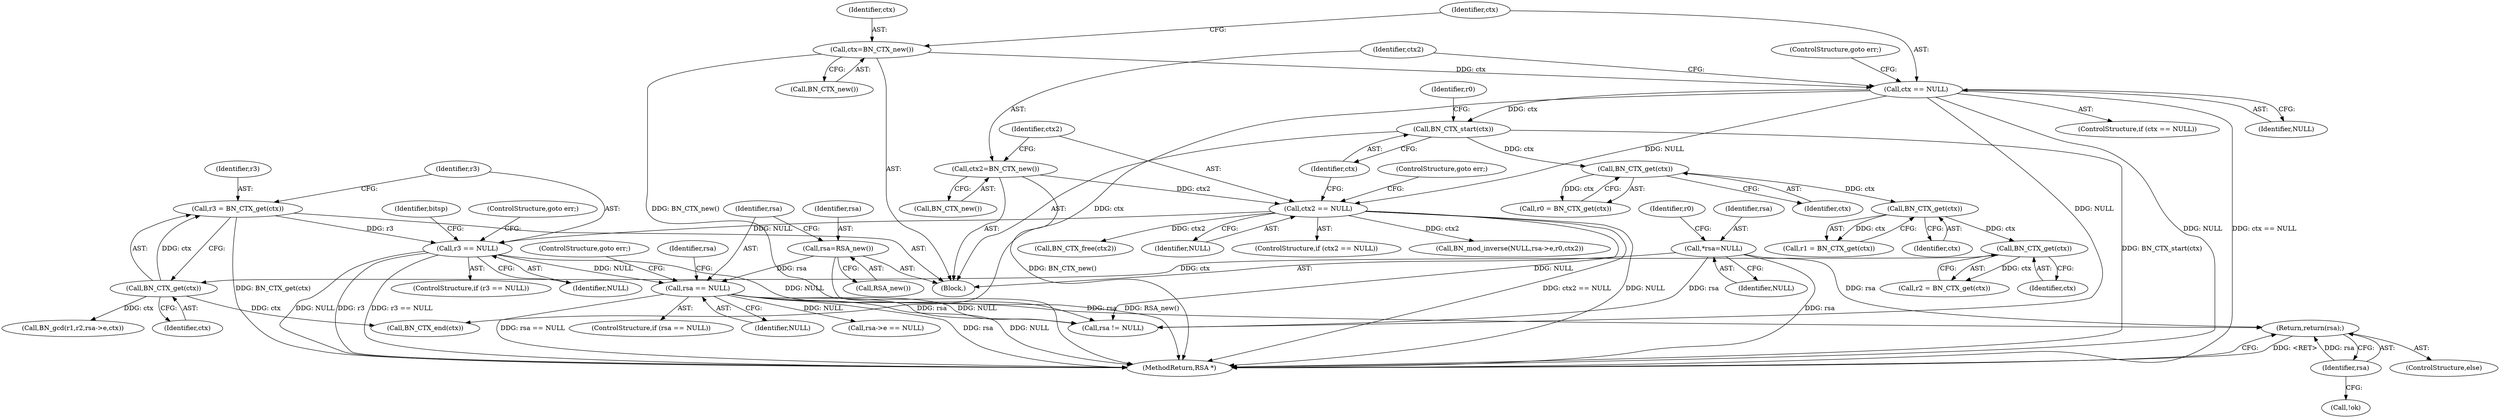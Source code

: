 digraph "0_openssl_db82b8f9bd432a59aea8e1014694e15fc457c2bb@pointer" {
"1000597" [label="(Return,return(rsa);)"];
"1000598" [label="(Identifier,rsa)"];
"1000216" [label="(Call,rsa == NULL)"];
"1000212" [label="(Call,rsa=RSA_new())"];
"1000196" [label="(Call,r3 == NULL)"];
"1000191" [label="(Call,r3 = BN_CTX_get(ctx))"];
"1000193" [label="(Call,BN_CTX_get(ctx))"];
"1000189" [label="(Call,BN_CTX_get(ctx))"];
"1000185" [label="(Call,BN_CTX_get(ctx))"];
"1000181" [label="(Call,BN_CTX_get(ctx))"];
"1000177" [label="(Call,BN_CTX_start(ctx))"];
"1000165" [label="(Call,ctx == NULL)"];
"1000161" [label="(Call,ctx=BN_CTX_new())"];
"1000173" [label="(Call,ctx2 == NULL)"];
"1000169" [label="(Call,ctx2=BN_CTX_new())"];
"1000121" [label="(Call,*rsa=NULL)"];
"1000596" [label="(ControlStructure,else)"];
"1000214" [label="(Call,RSA_new())"];
"1000193" [label="(Call,BN_CTX_get(ctx))"];
"1000219" [label="(ControlStructure,goto err;)"];
"1000218" [label="(Identifier,NULL)"];
"1000199" [label="(ControlStructure,goto err;)"];
"1000217" [label="(Identifier,rsa)"];
"1000183" [label="(Call,r1 = BN_CTX_get(ctx))"];
"1000213" [label="(Identifier,rsa)"];
"1000170" [label="(Identifier,ctx2)"];
"1000175" [label="(Identifier,NULL)"];
"1000161" [label="(Call,ctx=BN_CTX_new())"];
"1000119" [label="(Block,)"];
"1000165" [label="(Call,ctx == NULL)"];
"1000585" [label="(Call,!ok)"];
"1000163" [label="(Call,BN_CTX_new())"];
"1000597" [label="(Return,return(rsa);)"];
"1000169" [label="(Call,ctx2=BN_CTX_new())"];
"1000216" [label="(Call,rsa == NULL)"];
"1000598" [label="(Identifier,rsa)"];
"1000599" [label="(MethodReturn,RSA *)"];
"1000212" [label="(Call,rsa=RSA_new())"];
"1000172" [label="(ControlStructure,if (ctx2 == NULL))"];
"1000162" [label="(Identifier,ctx)"];
"1000288" [label="(Call,BN_gcd(r1,r2,rsa->e,ctx))"];
"1000201" [label="(Identifier,bitsp)"];
"1000578" [label="(Call,BN_CTX_end(ctx))"];
"1000167" [label="(Identifier,NULL)"];
"1000180" [label="(Identifier,r0)"];
"1000171" [label="(Call,BN_CTX_new())"];
"1000589" [label="(Call,rsa != NULL)"];
"1000480" [label="(Call,BN_mod_inverse(NULL,rsa->e,r0,ctx2))"];
"1000122" [label="(Identifier,rsa)"];
"1000173" [label="(Call,ctx2 == NULL)"];
"1000189" [label="(Call,BN_CTX_get(ctx))"];
"1000126" [label="(Identifier,r0)"];
"1000226" [label="(Call,rsa->e == NULL)"];
"1000186" [label="(Identifier,ctx)"];
"1000185" [label="(Call,BN_CTX_get(ctx))"];
"1000174" [label="(Identifier,ctx2)"];
"1000176" [label="(ControlStructure,goto err;)"];
"1000215" [label="(ControlStructure,if (rsa == NULL))"];
"1000181" [label="(Call,BN_CTX_get(ctx))"];
"1000198" [label="(Identifier,NULL)"];
"1000222" [label="(Identifier,rsa)"];
"1000166" [label="(Identifier,ctx)"];
"1000168" [label="(ControlStructure,goto err;)"];
"1000582" [label="(Call,BN_CTX_free(ctx2))"];
"1000123" [label="(Identifier,NULL)"];
"1000187" [label="(Call,r2 = BN_CTX_get(ctx))"];
"1000191" [label="(Call,r3 = BN_CTX_get(ctx))"];
"1000196" [label="(Call,r3 == NULL)"];
"1000192" [label="(Identifier,r3)"];
"1000190" [label="(Identifier,ctx)"];
"1000178" [label="(Identifier,ctx)"];
"1000177" [label="(Call,BN_CTX_start(ctx))"];
"1000164" [label="(ControlStructure,if (ctx == NULL))"];
"1000182" [label="(Identifier,ctx)"];
"1000121" [label="(Call,*rsa=NULL)"];
"1000197" [label="(Identifier,r3)"];
"1000195" [label="(ControlStructure,if (r3 == NULL))"];
"1000179" [label="(Call,r0 = BN_CTX_get(ctx))"];
"1000194" [label="(Identifier,ctx)"];
"1000597" -> "1000596"  [label="AST: "];
"1000597" -> "1000598"  [label="CFG: "];
"1000598" -> "1000597"  [label="AST: "];
"1000599" -> "1000597"  [label="CFG: "];
"1000597" -> "1000599"  [label="DDG: <RET>"];
"1000598" -> "1000597"  [label="DDG: rsa"];
"1000216" -> "1000597"  [label="DDG: rsa"];
"1000121" -> "1000597"  [label="DDG: rsa"];
"1000598" -> "1000585"  [label="CFG: "];
"1000216" -> "1000215"  [label="AST: "];
"1000216" -> "1000218"  [label="CFG: "];
"1000217" -> "1000216"  [label="AST: "];
"1000218" -> "1000216"  [label="AST: "];
"1000219" -> "1000216"  [label="CFG: "];
"1000222" -> "1000216"  [label="CFG: "];
"1000216" -> "1000599"  [label="DDG: rsa == NULL"];
"1000216" -> "1000599"  [label="DDG: rsa"];
"1000216" -> "1000599"  [label="DDG: NULL"];
"1000212" -> "1000216"  [label="DDG: rsa"];
"1000196" -> "1000216"  [label="DDG: NULL"];
"1000216" -> "1000226"  [label="DDG: NULL"];
"1000216" -> "1000589"  [label="DDG: rsa"];
"1000216" -> "1000589"  [label="DDG: NULL"];
"1000212" -> "1000119"  [label="AST: "];
"1000212" -> "1000214"  [label="CFG: "];
"1000213" -> "1000212"  [label="AST: "];
"1000214" -> "1000212"  [label="AST: "];
"1000217" -> "1000212"  [label="CFG: "];
"1000212" -> "1000599"  [label="DDG: RSA_new()"];
"1000196" -> "1000195"  [label="AST: "];
"1000196" -> "1000198"  [label="CFG: "];
"1000197" -> "1000196"  [label="AST: "];
"1000198" -> "1000196"  [label="AST: "];
"1000199" -> "1000196"  [label="CFG: "];
"1000201" -> "1000196"  [label="CFG: "];
"1000196" -> "1000599"  [label="DDG: r3"];
"1000196" -> "1000599"  [label="DDG: r3 == NULL"];
"1000196" -> "1000599"  [label="DDG: NULL"];
"1000191" -> "1000196"  [label="DDG: r3"];
"1000173" -> "1000196"  [label="DDG: NULL"];
"1000196" -> "1000589"  [label="DDG: NULL"];
"1000191" -> "1000119"  [label="AST: "];
"1000191" -> "1000193"  [label="CFG: "];
"1000192" -> "1000191"  [label="AST: "];
"1000193" -> "1000191"  [label="AST: "];
"1000197" -> "1000191"  [label="CFG: "];
"1000191" -> "1000599"  [label="DDG: BN_CTX_get(ctx)"];
"1000193" -> "1000191"  [label="DDG: ctx"];
"1000193" -> "1000194"  [label="CFG: "];
"1000194" -> "1000193"  [label="AST: "];
"1000189" -> "1000193"  [label="DDG: ctx"];
"1000193" -> "1000288"  [label="DDG: ctx"];
"1000193" -> "1000578"  [label="DDG: ctx"];
"1000189" -> "1000187"  [label="AST: "];
"1000189" -> "1000190"  [label="CFG: "];
"1000190" -> "1000189"  [label="AST: "];
"1000187" -> "1000189"  [label="CFG: "];
"1000189" -> "1000187"  [label="DDG: ctx"];
"1000185" -> "1000189"  [label="DDG: ctx"];
"1000185" -> "1000183"  [label="AST: "];
"1000185" -> "1000186"  [label="CFG: "];
"1000186" -> "1000185"  [label="AST: "];
"1000183" -> "1000185"  [label="CFG: "];
"1000185" -> "1000183"  [label="DDG: ctx"];
"1000181" -> "1000185"  [label="DDG: ctx"];
"1000181" -> "1000179"  [label="AST: "];
"1000181" -> "1000182"  [label="CFG: "];
"1000182" -> "1000181"  [label="AST: "];
"1000179" -> "1000181"  [label="CFG: "];
"1000181" -> "1000179"  [label="DDG: ctx"];
"1000177" -> "1000181"  [label="DDG: ctx"];
"1000177" -> "1000119"  [label="AST: "];
"1000177" -> "1000178"  [label="CFG: "];
"1000178" -> "1000177"  [label="AST: "];
"1000180" -> "1000177"  [label="CFG: "];
"1000177" -> "1000599"  [label="DDG: BN_CTX_start(ctx)"];
"1000165" -> "1000177"  [label="DDG: ctx"];
"1000165" -> "1000164"  [label="AST: "];
"1000165" -> "1000167"  [label="CFG: "];
"1000166" -> "1000165"  [label="AST: "];
"1000167" -> "1000165"  [label="AST: "];
"1000168" -> "1000165"  [label="CFG: "];
"1000170" -> "1000165"  [label="CFG: "];
"1000165" -> "1000599"  [label="DDG: NULL"];
"1000165" -> "1000599"  [label="DDG: ctx == NULL"];
"1000161" -> "1000165"  [label="DDG: ctx"];
"1000165" -> "1000173"  [label="DDG: NULL"];
"1000165" -> "1000578"  [label="DDG: ctx"];
"1000165" -> "1000589"  [label="DDG: NULL"];
"1000161" -> "1000119"  [label="AST: "];
"1000161" -> "1000163"  [label="CFG: "];
"1000162" -> "1000161"  [label="AST: "];
"1000163" -> "1000161"  [label="AST: "];
"1000166" -> "1000161"  [label="CFG: "];
"1000161" -> "1000599"  [label="DDG: BN_CTX_new()"];
"1000173" -> "1000172"  [label="AST: "];
"1000173" -> "1000175"  [label="CFG: "];
"1000174" -> "1000173"  [label="AST: "];
"1000175" -> "1000173"  [label="AST: "];
"1000176" -> "1000173"  [label="CFG: "];
"1000178" -> "1000173"  [label="CFG: "];
"1000173" -> "1000599"  [label="DDG: ctx2 == NULL"];
"1000173" -> "1000599"  [label="DDG: NULL"];
"1000169" -> "1000173"  [label="DDG: ctx2"];
"1000173" -> "1000480"  [label="DDG: ctx2"];
"1000173" -> "1000582"  [label="DDG: ctx2"];
"1000173" -> "1000589"  [label="DDG: NULL"];
"1000169" -> "1000119"  [label="AST: "];
"1000169" -> "1000171"  [label="CFG: "];
"1000170" -> "1000169"  [label="AST: "];
"1000171" -> "1000169"  [label="AST: "];
"1000174" -> "1000169"  [label="CFG: "];
"1000169" -> "1000599"  [label="DDG: BN_CTX_new()"];
"1000121" -> "1000119"  [label="AST: "];
"1000121" -> "1000123"  [label="CFG: "];
"1000122" -> "1000121"  [label="AST: "];
"1000123" -> "1000121"  [label="AST: "];
"1000126" -> "1000121"  [label="CFG: "];
"1000121" -> "1000599"  [label="DDG: rsa"];
"1000121" -> "1000589"  [label="DDG: rsa"];
}
